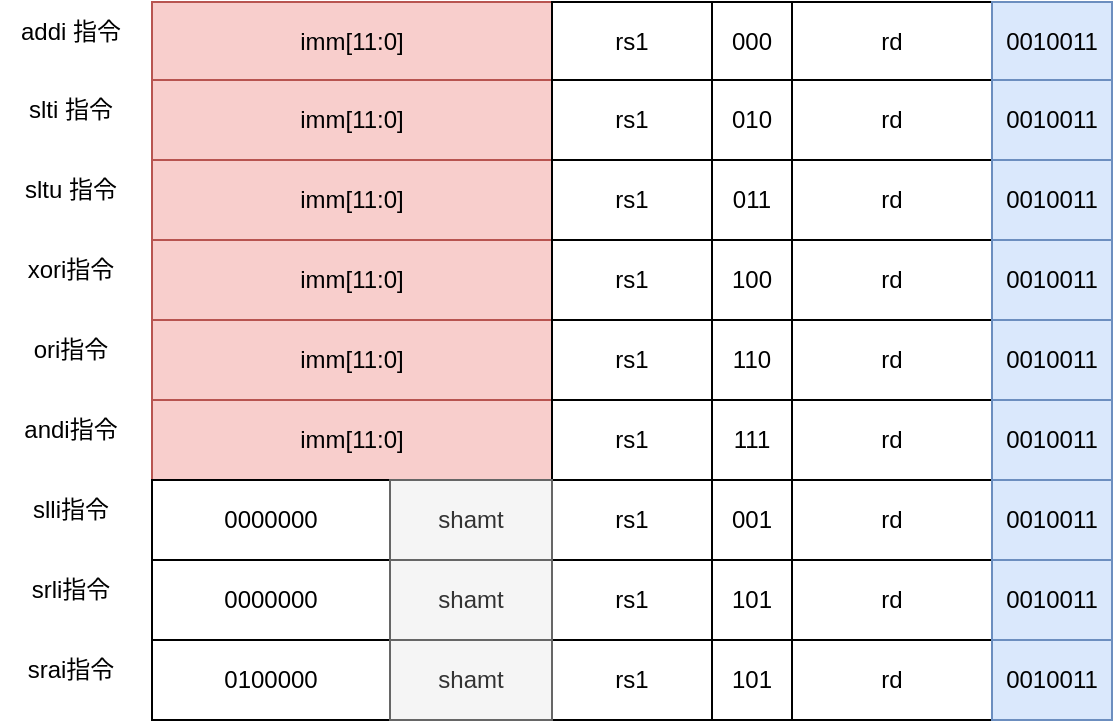 <mxfile version="20.3.6" type="github">
  <diagram id="N9TxiXL8qmLPmMT7ie4L" name="第 1 页">
    <mxGraphModel dx="1422" dy="744" grid="1" gridSize="10" guides="1" tooltips="1" connect="1" arrows="1" fold="1" page="1" pageScale="1" pageWidth="827" pageHeight="1169" math="0" shadow="0">
      <root>
        <mxCell id="0" />
        <mxCell id="1" parent="0" />
        <mxCell id="PwbOVsmN2rSwBOXnraUX-1" value="" style="group" vertex="1" connectable="0" parent="1">
          <mxGeometry x="161" y="201" width="480" height="40" as="geometry" />
        </mxCell>
        <mxCell id="PwbOVsmN2rSwBOXnraUX-2" value="imm[11:0]" style="rounded=0;whiteSpace=wrap;html=1;fillColor=#f8cecc;strokeColor=#b85450;" vertex="1" parent="PwbOVsmN2rSwBOXnraUX-1">
          <mxGeometry width="200" height="40" as="geometry" />
        </mxCell>
        <mxCell id="PwbOVsmN2rSwBOXnraUX-3" value="rs1" style="rounded=0;whiteSpace=wrap;html=1;" vertex="1" parent="PwbOVsmN2rSwBOXnraUX-1">
          <mxGeometry x="200" width="80" height="40" as="geometry" />
        </mxCell>
        <mxCell id="PwbOVsmN2rSwBOXnraUX-4" value="000" style="rounded=0;whiteSpace=wrap;html=1;" vertex="1" parent="PwbOVsmN2rSwBOXnraUX-1">
          <mxGeometry x="280" width="40" height="40" as="geometry" />
        </mxCell>
        <mxCell id="PwbOVsmN2rSwBOXnraUX-5" value="rd" style="rounded=0;whiteSpace=wrap;html=1;" vertex="1" parent="PwbOVsmN2rSwBOXnraUX-1">
          <mxGeometry x="320" width="100" height="40" as="geometry" />
        </mxCell>
        <mxCell id="PwbOVsmN2rSwBOXnraUX-6" value="0010011" style="rounded=0;whiteSpace=wrap;html=1;fillColor=#dae8fc;strokeColor=#6c8ebf;" vertex="1" parent="PwbOVsmN2rSwBOXnraUX-1">
          <mxGeometry x="420" width="60" height="40" as="geometry" />
        </mxCell>
        <mxCell id="PwbOVsmN2rSwBOXnraUX-7" value="addi 指令" style="text;html=1;align=center;verticalAlign=middle;resizable=0;points=[];autosize=1;strokeColor=none;fillColor=none;" vertex="1" parent="1">
          <mxGeometry x="85" y="201" width="70" height="30" as="geometry" />
        </mxCell>
        <mxCell id="PwbOVsmN2rSwBOXnraUX-8" value="" style="group" vertex="1" connectable="0" parent="1">
          <mxGeometry x="161" y="240" width="480" height="40" as="geometry" />
        </mxCell>
        <mxCell id="PwbOVsmN2rSwBOXnraUX-9" value="imm[11:0]" style="rounded=0;whiteSpace=wrap;html=1;fillColor=#f8cecc;strokeColor=#b85450;" vertex="1" parent="PwbOVsmN2rSwBOXnraUX-8">
          <mxGeometry width="200" height="40" as="geometry" />
        </mxCell>
        <mxCell id="PwbOVsmN2rSwBOXnraUX-10" value="rs1" style="rounded=0;whiteSpace=wrap;html=1;" vertex="1" parent="PwbOVsmN2rSwBOXnraUX-8">
          <mxGeometry x="200" width="80" height="40" as="geometry" />
        </mxCell>
        <mxCell id="PwbOVsmN2rSwBOXnraUX-11" value="010" style="rounded=0;whiteSpace=wrap;html=1;" vertex="1" parent="PwbOVsmN2rSwBOXnraUX-8">
          <mxGeometry x="280" width="40" height="40" as="geometry" />
        </mxCell>
        <mxCell id="PwbOVsmN2rSwBOXnraUX-12" value="rd" style="rounded=0;whiteSpace=wrap;html=1;" vertex="1" parent="PwbOVsmN2rSwBOXnraUX-8">
          <mxGeometry x="320" width="100" height="40" as="geometry" />
        </mxCell>
        <mxCell id="PwbOVsmN2rSwBOXnraUX-13" value="0010011" style="rounded=0;whiteSpace=wrap;html=1;fillColor=#dae8fc;strokeColor=#6c8ebf;" vertex="1" parent="PwbOVsmN2rSwBOXnraUX-8">
          <mxGeometry x="420" width="60" height="40" as="geometry" />
        </mxCell>
        <mxCell id="PwbOVsmN2rSwBOXnraUX-14" value="slti 指令" style="text;html=1;align=center;verticalAlign=middle;resizable=0;points=[];autosize=1;strokeColor=none;fillColor=none;" vertex="1" parent="1">
          <mxGeometry x="85" y="240" width="70" height="30" as="geometry" />
        </mxCell>
        <mxCell id="PwbOVsmN2rSwBOXnraUX-15" value="" style="group" vertex="1" connectable="0" parent="1">
          <mxGeometry x="161" y="280" width="480" height="40" as="geometry" />
        </mxCell>
        <mxCell id="PwbOVsmN2rSwBOXnraUX-16" value="imm[11:0]" style="rounded=0;whiteSpace=wrap;html=1;fillColor=#f8cecc;strokeColor=#b85450;" vertex="1" parent="PwbOVsmN2rSwBOXnraUX-15">
          <mxGeometry width="200" height="40" as="geometry" />
        </mxCell>
        <mxCell id="PwbOVsmN2rSwBOXnraUX-17" value="rs1" style="rounded=0;whiteSpace=wrap;html=1;" vertex="1" parent="PwbOVsmN2rSwBOXnraUX-15">
          <mxGeometry x="200" width="80" height="40" as="geometry" />
        </mxCell>
        <mxCell id="PwbOVsmN2rSwBOXnraUX-18" value="011" style="rounded=0;whiteSpace=wrap;html=1;" vertex="1" parent="PwbOVsmN2rSwBOXnraUX-15">
          <mxGeometry x="280" width="40" height="40" as="geometry" />
        </mxCell>
        <mxCell id="PwbOVsmN2rSwBOXnraUX-19" value="rd" style="rounded=0;whiteSpace=wrap;html=1;" vertex="1" parent="PwbOVsmN2rSwBOXnraUX-15">
          <mxGeometry x="320" width="100" height="40" as="geometry" />
        </mxCell>
        <mxCell id="PwbOVsmN2rSwBOXnraUX-20" value="0010011" style="rounded=0;whiteSpace=wrap;html=1;fillColor=#dae8fc;strokeColor=#6c8ebf;" vertex="1" parent="PwbOVsmN2rSwBOXnraUX-15">
          <mxGeometry x="420" width="60" height="40" as="geometry" />
        </mxCell>
        <mxCell id="PwbOVsmN2rSwBOXnraUX-21" value="sltu 指令" style="text;html=1;align=center;verticalAlign=middle;resizable=0;points=[];autosize=1;strokeColor=none;fillColor=none;" vertex="1" parent="1">
          <mxGeometry x="85" y="280" width="70" height="30" as="geometry" />
        </mxCell>
        <mxCell id="PwbOVsmN2rSwBOXnraUX-22" value="" style="group" vertex="1" connectable="0" parent="1">
          <mxGeometry x="161" y="320" width="480" height="40" as="geometry" />
        </mxCell>
        <mxCell id="PwbOVsmN2rSwBOXnraUX-23" value="imm[11:0]" style="rounded=0;whiteSpace=wrap;html=1;fillColor=#f8cecc;strokeColor=#b85450;" vertex="1" parent="PwbOVsmN2rSwBOXnraUX-22">
          <mxGeometry width="200" height="40" as="geometry" />
        </mxCell>
        <mxCell id="PwbOVsmN2rSwBOXnraUX-24" value="rs1" style="rounded=0;whiteSpace=wrap;html=1;" vertex="1" parent="PwbOVsmN2rSwBOXnraUX-22">
          <mxGeometry x="200" width="80" height="40" as="geometry" />
        </mxCell>
        <mxCell id="PwbOVsmN2rSwBOXnraUX-25" value="100" style="rounded=0;whiteSpace=wrap;html=1;" vertex="1" parent="PwbOVsmN2rSwBOXnraUX-22">
          <mxGeometry x="280" width="40" height="40" as="geometry" />
        </mxCell>
        <mxCell id="PwbOVsmN2rSwBOXnraUX-26" value="rd" style="rounded=0;whiteSpace=wrap;html=1;" vertex="1" parent="PwbOVsmN2rSwBOXnraUX-22">
          <mxGeometry x="320" width="100" height="40" as="geometry" />
        </mxCell>
        <mxCell id="PwbOVsmN2rSwBOXnraUX-27" value="0010011" style="rounded=0;whiteSpace=wrap;html=1;fillColor=#dae8fc;strokeColor=#6c8ebf;" vertex="1" parent="PwbOVsmN2rSwBOXnraUX-22">
          <mxGeometry x="420" width="60" height="40" as="geometry" />
        </mxCell>
        <mxCell id="PwbOVsmN2rSwBOXnraUX-28" value="xori指令" style="text;html=1;align=center;verticalAlign=middle;resizable=0;points=[];autosize=1;strokeColor=none;fillColor=none;" vertex="1" parent="1">
          <mxGeometry x="85" y="320" width="70" height="30" as="geometry" />
        </mxCell>
        <mxCell id="PwbOVsmN2rSwBOXnraUX-29" value="" style="group" vertex="1" connectable="0" parent="1">
          <mxGeometry x="161" y="360" width="480" height="40" as="geometry" />
        </mxCell>
        <mxCell id="PwbOVsmN2rSwBOXnraUX-30" value="imm[11:0]" style="rounded=0;whiteSpace=wrap;html=1;fillColor=#f8cecc;strokeColor=#b85450;" vertex="1" parent="PwbOVsmN2rSwBOXnraUX-29">
          <mxGeometry width="200" height="40" as="geometry" />
        </mxCell>
        <mxCell id="PwbOVsmN2rSwBOXnraUX-31" value="rs1" style="rounded=0;whiteSpace=wrap;html=1;" vertex="1" parent="PwbOVsmN2rSwBOXnraUX-29">
          <mxGeometry x="200" width="80" height="40" as="geometry" />
        </mxCell>
        <mxCell id="PwbOVsmN2rSwBOXnraUX-32" value="110" style="rounded=0;whiteSpace=wrap;html=1;" vertex="1" parent="PwbOVsmN2rSwBOXnraUX-29">
          <mxGeometry x="280" width="40" height="40" as="geometry" />
        </mxCell>
        <mxCell id="PwbOVsmN2rSwBOXnraUX-33" value="rd" style="rounded=0;whiteSpace=wrap;html=1;" vertex="1" parent="PwbOVsmN2rSwBOXnraUX-29">
          <mxGeometry x="320" width="100" height="40" as="geometry" />
        </mxCell>
        <mxCell id="PwbOVsmN2rSwBOXnraUX-34" value="0010011" style="rounded=0;whiteSpace=wrap;html=1;fillColor=#dae8fc;strokeColor=#6c8ebf;" vertex="1" parent="PwbOVsmN2rSwBOXnraUX-29">
          <mxGeometry x="420" width="60" height="40" as="geometry" />
        </mxCell>
        <mxCell id="PwbOVsmN2rSwBOXnraUX-35" value="ori指令" style="text;html=1;align=center;verticalAlign=middle;resizable=0;points=[];autosize=1;strokeColor=none;fillColor=none;" vertex="1" parent="1">
          <mxGeometry x="90" y="360" width="60" height="30" as="geometry" />
        </mxCell>
        <mxCell id="PwbOVsmN2rSwBOXnraUX-36" value="" style="group" vertex="1" connectable="0" parent="1">
          <mxGeometry x="161" y="400" width="480" height="40" as="geometry" />
        </mxCell>
        <mxCell id="PwbOVsmN2rSwBOXnraUX-37" value="imm[11:0]" style="rounded=0;whiteSpace=wrap;html=1;fillColor=#f8cecc;strokeColor=#b85450;" vertex="1" parent="PwbOVsmN2rSwBOXnraUX-36">
          <mxGeometry width="200" height="40" as="geometry" />
        </mxCell>
        <mxCell id="PwbOVsmN2rSwBOXnraUX-38" value="rs1" style="rounded=0;whiteSpace=wrap;html=1;" vertex="1" parent="PwbOVsmN2rSwBOXnraUX-36">
          <mxGeometry x="200" width="80" height="40" as="geometry" />
        </mxCell>
        <mxCell id="PwbOVsmN2rSwBOXnraUX-39" value="111" style="rounded=0;whiteSpace=wrap;html=1;" vertex="1" parent="PwbOVsmN2rSwBOXnraUX-36">
          <mxGeometry x="280" width="40" height="40" as="geometry" />
        </mxCell>
        <mxCell id="PwbOVsmN2rSwBOXnraUX-40" value="rd" style="rounded=0;whiteSpace=wrap;html=1;" vertex="1" parent="PwbOVsmN2rSwBOXnraUX-36">
          <mxGeometry x="320" width="100" height="40" as="geometry" />
        </mxCell>
        <mxCell id="PwbOVsmN2rSwBOXnraUX-41" value="0010011" style="rounded=0;whiteSpace=wrap;html=1;fillColor=#dae8fc;strokeColor=#6c8ebf;" vertex="1" parent="PwbOVsmN2rSwBOXnraUX-36">
          <mxGeometry x="420" width="60" height="40" as="geometry" />
        </mxCell>
        <mxCell id="PwbOVsmN2rSwBOXnraUX-42" value="andi指令" style="text;html=1;align=center;verticalAlign=middle;resizable=0;points=[];autosize=1;strokeColor=none;fillColor=none;" vertex="1" parent="1">
          <mxGeometry x="85" y="400" width="70" height="30" as="geometry" />
        </mxCell>
        <mxCell id="PwbOVsmN2rSwBOXnraUX-49" value="slli指令" style="text;html=1;align=center;verticalAlign=middle;resizable=0;points=[];autosize=1;strokeColor=none;fillColor=none;" vertex="1" parent="1">
          <mxGeometry x="90" y="440" width="60" height="30" as="geometry" />
        </mxCell>
        <mxCell id="PwbOVsmN2rSwBOXnraUX-51" value="" style="group" vertex="1" connectable="0" parent="1">
          <mxGeometry x="161" y="440" width="480" height="40" as="geometry" />
        </mxCell>
        <mxCell id="PwbOVsmN2rSwBOXnraUX-44" value="0000000" style="rounded=0;whiteSpace=wrap;html=1;" vertex="1" parent="PwbOVsmN2rSwBOXnraUX-51">
          <mxGeometry width="119" height="40" as="geometry" />
        </mxCell>
        <mxCell id="PwbOVsmN2rSwBOXnraUX-45" value="rs1" style="rounded=0;whiteSpace=wrap;html=1;" vertex="1" parent="PwbOVsmN2rSwBOXnraUX-51">
          <mxGeometry x="200" width="80" height="40" as="geometry" />
        </mxCell>
        <mxCell id="PwbOVsmN2rSwBOXnraUX-46" value="001" style="rounded=0;whiteSpace=wrap;html=1;" vertex="1" parent="PwbOVsmN2rSwBOXnraUX-51">
          <mxGeometry x="280" width="40" height="40" as="geometry" />
        </mxCell>
        <mxCell id="PwbOVsmN2rSwBOXnraUX-47" value="rd" style="rounded=0;whiteSpace=wrap;html=1;" vertex="1" parent="PwbOVsmN2rSwBOXnraUX-51">
          <mxGeometry x="320" width="100" height="40" as="geometry" />
        </mxCell>
        <mxCell id="PwbOVsmN2rSwBOXnraUX-48" value="0010011" style="rounded=0;whiteSpace=wrap;html=1;fillColor=#dae8fc;strokeColor=#6c8ebf;" vertex="1" parent="PwbOVsmN2rSwBOXnraUX-51">
          <mxGeometry x="420" width="60" height="40" as="geometry" />
        </mxCell>
        <mxCell id="PwbOVsmN2rSwBOXnraUX-50" value="shamt" style="rounded=0;whiteSpace=wrap;html=1;fillColor=#f5f5f5;fontColor=#333333;strokeColor=#666666;" vertex="1" parent="PwbOVsmN2rSwBOXnraUX-51">
          <mxGeometry x="119" width="81" height="40" as="geometry" />
        </mxCell>
        <mxCell id="PwbOVsmN2rSwBOXnraUX-52" value="srli指令" style="text;html=1;align=center;verticalAlign=middle;resizable=0;points=[];autosize=1;strokeColor=none;fillColor=none;" vertex="1" parent="1">
          <mxGeometry x="90" y="480" width="60" height="30" as="geometry" />
        </mxCell>
        <mxCell id="PwbOVsmN2rSwBOXnraUX-53" value="" style="group" vertex="1" connectable="0" parent="1">
          <mxGeometry x="161" y="480" width="480" height="40" as="geometry" />
        </mxCell>
        <mxCell id="PwbOVsmN2rSwBOXnraUX-54" value="0000000" style="rounded=0;whiteSpace=wrap;html=1;" vertex="1" parent="PwbOVsmN2rSwBOXnraUX-53">
          <mxGeometry width="119" height="40" as="geometry" />
        </mxCell>
        <mxCell id="PwbOVsmN2rSwBOXnraUX-55" value="rs1" style="rounded=0;whiteSpace=wrap;html=1;" vertex="1" parent="PwbOVsmN2rSwBOXnraUX-53">
          <mxGeometry x="200" width="80" height="40" as="geometry" />
        </mxCell>
        <mxCell id="PwbOVsmN2rSwBOXnraUX-56" value="101" style="rounded=0;whiteSpace=wrap;html=1;" vertex="1" parent="PwbOVsmN2rSwBOXnraUX-53">
          <mxGeometry x="280" width="40" height="40" as="geometry" />
        </mxCell>
        <mxCell id="PwbOVsmN2rSwBOXnraUX-57" value="rd" style="rounded=0;whiteSpace=wrap;html=1;" vertex="1" parent="PwbOVsmN2rSwBOXnraUX-53">
          <mxGeometry x="320" width="100" height="40" as="geometry" />
        </mxCell>
        <mxCell id="PwbOVsmN2rSwBOXnraUX-58" value="0010011" style="rounded=0;whiteSpace=wrap;html=1;fillColor=#dae8fc;strokeColor=#6c8ebf;" vertex="1" parent="PwbOVsmN2rSwBOXnraUX-53">
          <mxGeometry x="420" width="60" height="40" as="geometry" />
        </mxCell>
        <mxCell id="PwbOVsmN2rSwBOXnraUX-59" value="shamt" style="rounded=0;whiteSpace=wrap;html=1;fillColor=#f5f5f5;fontColor=#333333;strokeColor=#666666;" vertex="1" parent="PwbOVsmN2rSwBOXnraUX-53">
          <mxGeometry x="119" width="81" height="40" as="geometry" />
        </mxCell>
        <mxCell id="PwbOVsmN2rSwBOXnraUX-60" value="srai指令" style="text;html=1;align=center;verticalAlign=middle;resizable=0;points=[];autosize=1;strokeColor=none;fillColor=none;" vertex="1" parent="1">
          <mxGeometry x="85" y="520" width="70" height="30" as="geometry" />
        </mxCell>
        <mxCell id="PwbOVsmN2rSwBOXnraUX-61" value="" style="group" vertex="1" connectable="0" parent="1">
          <mxGeometry x="161" y="520" width="480" height="40" as="geometry" />
        </mxCell>
        <mxCell id="PwbOVsmN2rSwBOXnraUX-62" value="0100000" style="rounded=0;whiteSpace=wrap;html=1;" vertex="1" parent="PwbOVsmN2rSwBOXnraUX-61">
          <mxGeometry width="119" height="40" as="geometry" />
        </mxCell>
        <mxCell id="PwbOVsmN2rSwBOXnraUX-63" value="rs1" style="rounded=0;whiteSpace=wrap;html=1;" vertex="1" parent="PwbOVsmN2rSwBOXnraUX-61">
          <mxGeometry x="200" width="80" height="40" as="geometry" />
        </mxCell>
        <mxCell id="PwbOVsmN2rSwBOXnraUX-64" value="101" style="rounded=0;whiteSpace=wrap;html=1;" vertex="1" parent="PwbOVsmN2rSwBOXnraUX-61">
          <mxGeometry x="280" width="40" height="40" as="geometry" />
        </mxCell>
        <mxCell id="PwbOVsmN2rSwBOXnraUX-65" value="rd" style="rounded=0;whiteSpace=wrap;html=1;" vertex="1" parent="PwbOVsmN2rSwBOXnraUX-61">
          <mxGeometry x="320" width="100" height="40" as="geometry" />
        </mxCell>
        <mxCell id="PwbOVsmN2rSwBOXnraUX-66" value="0010011" style="rounded=0;whiteSpace=wrap;html=1;fillColor=#dae8fc;strokeColor=#6c8ebf;" vertex="1" parent="PwbOVsmN2rSwBOXnraUX-61">
          <mxGeometry x="420" width="60" height="40" as="geometry" />
        </mxCell>
        <mxCell id="PwbOVsmN2rSwBOXnraUX-67" value="shamt" style="rounded=0;whiteSpace=wrap;html=1;fillColor=#f5f5f5;fontColor=#333333;strokeColor=#666666;" vertex="1" parent="PwbOVsmN2rSwBOXnraUX-61">
          <mxGeometry x="119" width="81" height="40" as="geometry" />
        </mxCell>
      </root>
    </mxGraphModel>
  </diagram>
</mxfile>
